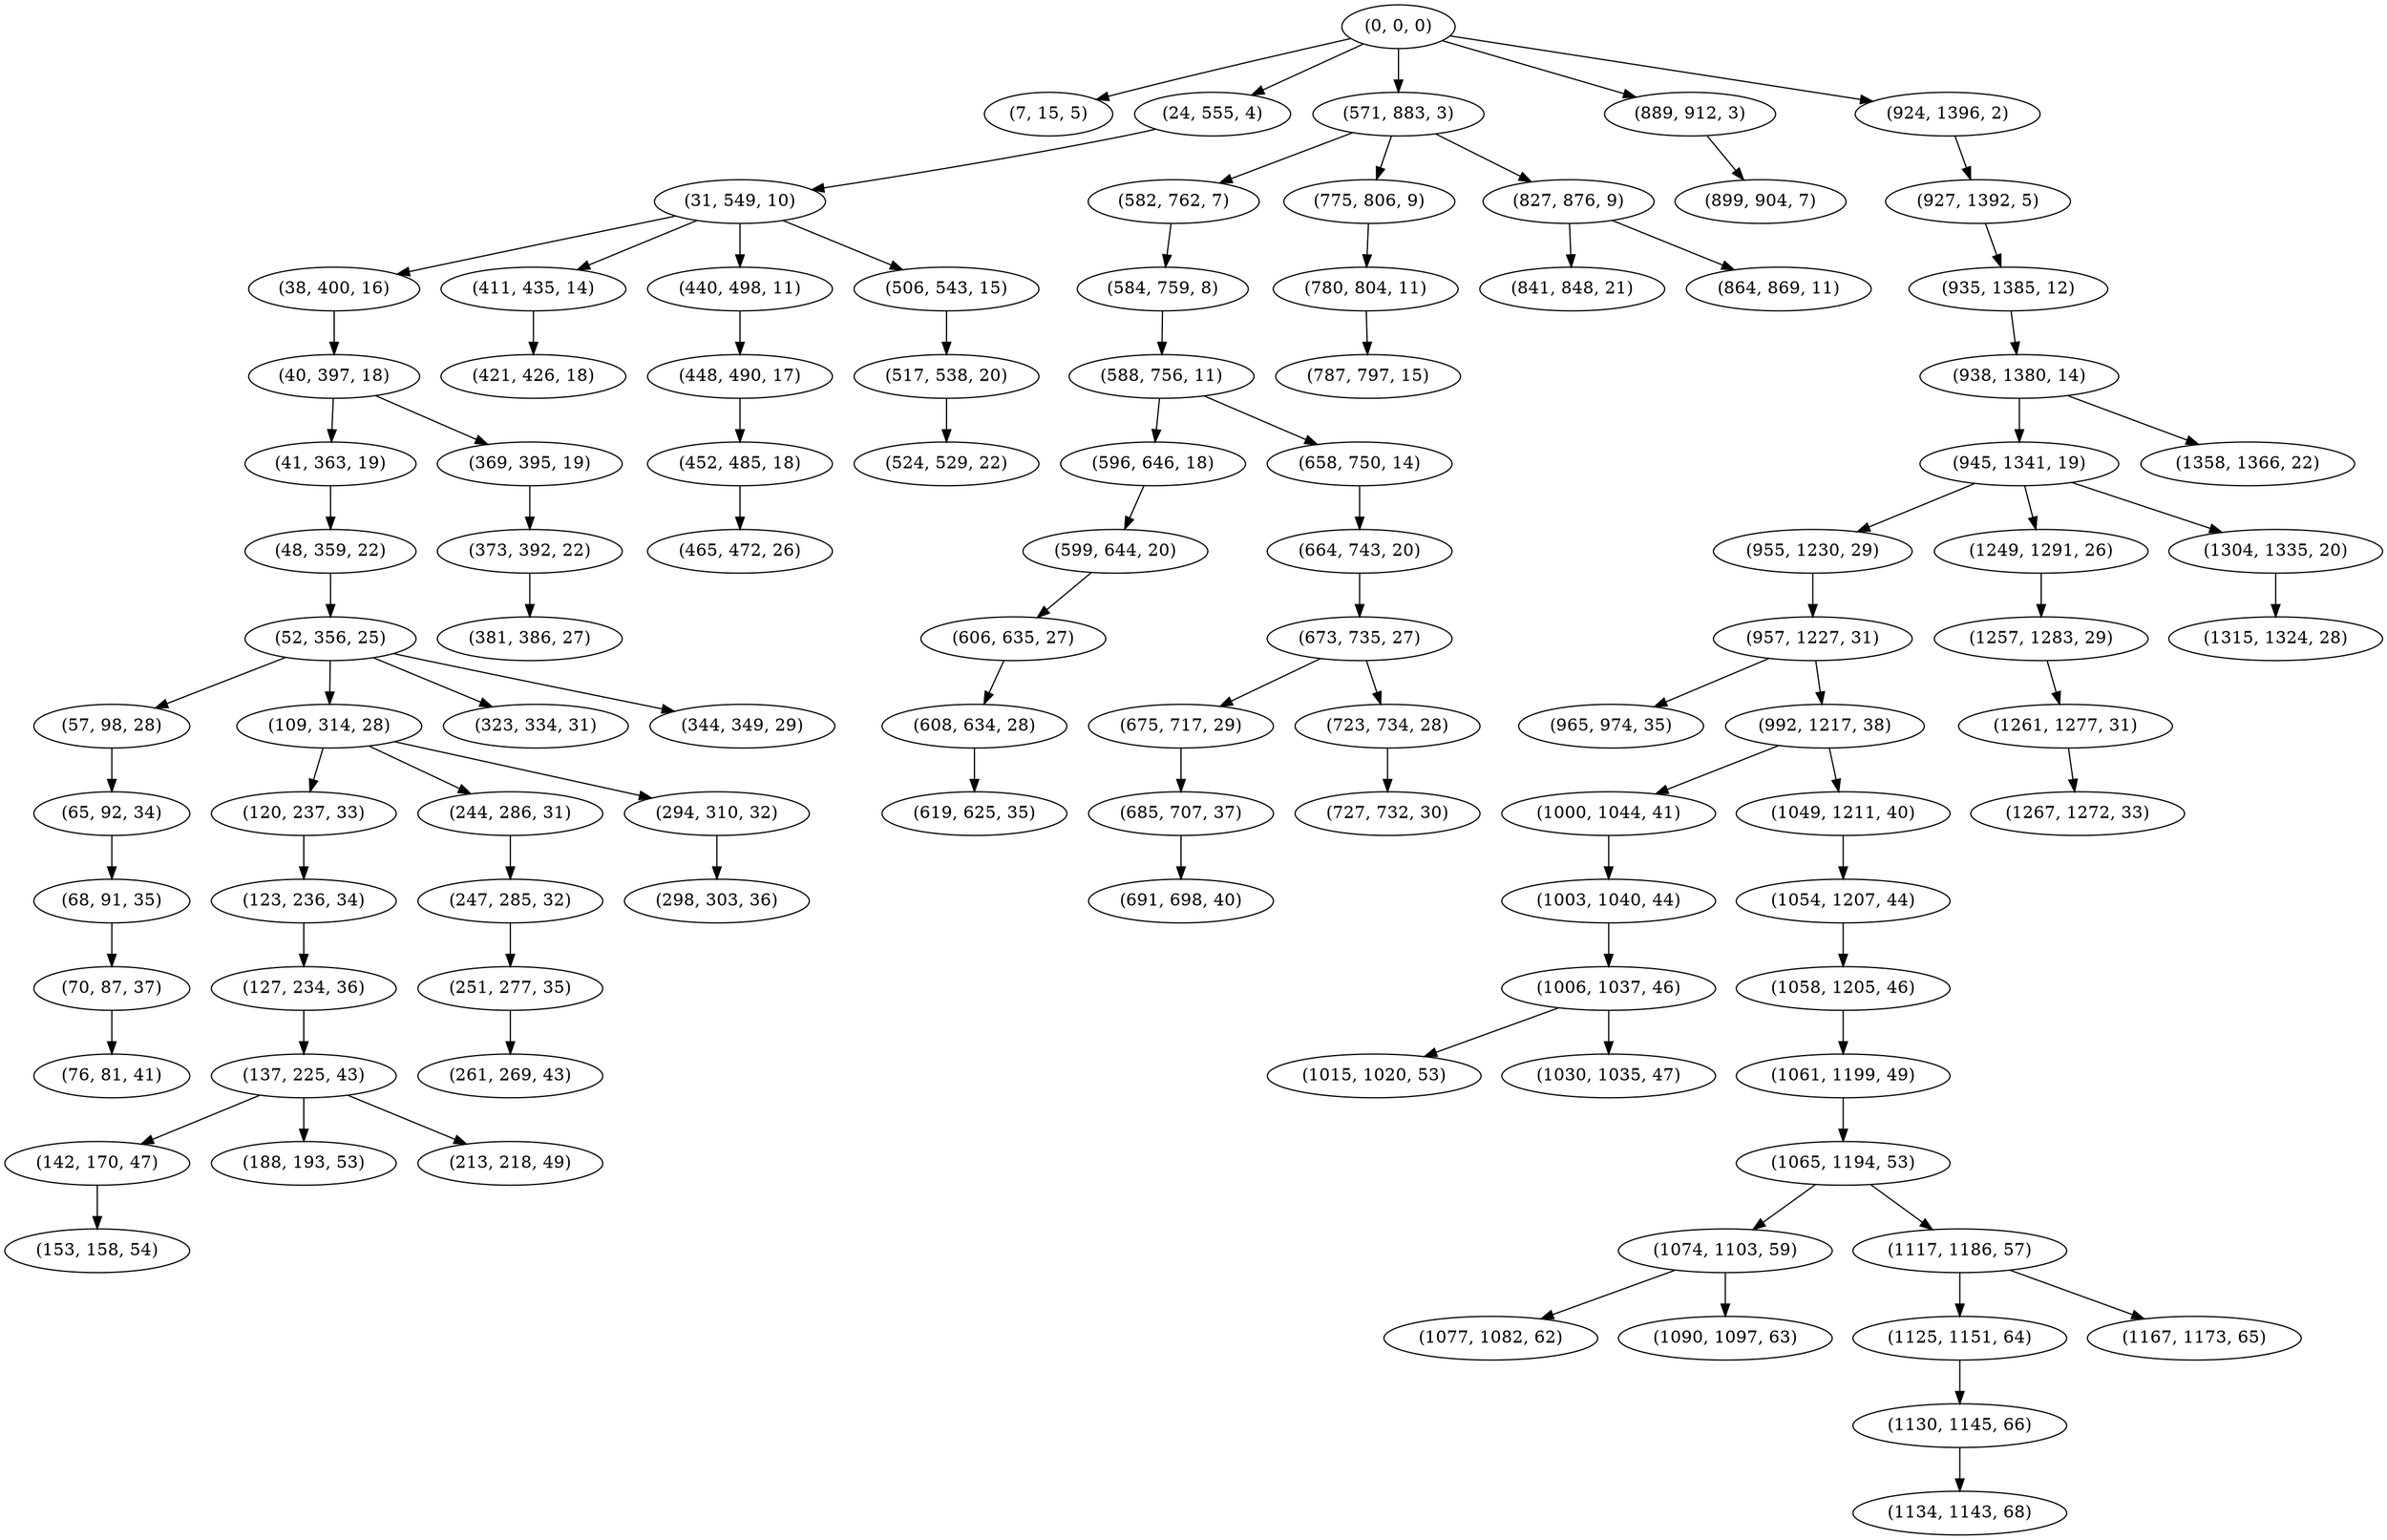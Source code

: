 digraph tree {
    "(0, 0, 0)";
    "(7, 15, 5)";
    "(24, 555, 4)";
    "(31, 549, 10)";
    "(38, 400, 16)";
    "(40, 397, 18)";
    "(41, 363, 19)";
    "(48, 359, 22)";
    "(52, 356, 25)";
    "(57, 98, 28)";
    "(65, 92, 34)";
    "(68, 91, 35)";
    "(70, 87, 37)";
    "(76, 81, 41)";
    "(109, 314, 28)";
    "(120, 237, 33)";
    "(123, 236, 34)";
    "(127, 234, 36)";
    "(137, 225, 43)";
    "(142, 170, 47)";
    "(153, 158, 54)";
    "(188, 193, 53)";
    "(213, 218, 49)";
    "(244, 286, 31)";
    "(247, 285, 32)";
    "(251, 277, 35)";
    "(261, 269, 43)";
    "(294, 310, 32)";
    "(298, 303, 36)";
    "(323, 334, 31)";
    "(344, 349, 29)";
    "(369, 395, 19)";
    "(373, 392, 22)";
    "(381, 386, 27)";
    "(411, 435, 14)";
    "(421, 426, 18)";
    "(440, 498, 11)";
    "(448, 490, 17)";
    "(452, 485, 18)";
    "(465, 472, 26)";
    "(506, 543, 15)";
    "(517, 538, 20)";
    "(524, 529, 22)";
    "(571, 883, 3)";
    "(582, 762, 7)";
    "(584, 759, 8)";
    "(588, 756, 11)";
    "(596, 646, 18)";
    "(599, 644, 20)";
    "(606, 635, 27)";
    "(608, 634, 28)";
    "(619, 625, 35)";
    "(658, 750, 14)";
    "(664, 743, 20)";
    "(673, 735, 27)";
    "(675, 717, 29)";
    "(685, 707, 37)";
    "(691, 698, 40)";
    "(723, 734, 28)";
    "(727, 732, 30)";
    "(775, 806, 9)";
    "(780, 804, 11)";
    "(787, 797, 15)";
    "(827, 876, 9)";
    "(841, 848, 21)";
    "(864, 869, 11)";
    "(889, 912, 3)";
    "(899, 904, 7)";
    "(924, 1396, 2)";
    "(927, 1392, 5)";
    "(935, 1385, 12)";
    "(938, 1380, 14)";
    "(945, 1341, 19)";
    "(955, 1230, 29)";
    "(957, 1227, 31)";
    "(965, 974, 35)";
    "(992, 1217, 38)";
    "(1000, 1044, 41)";
    "(1003, 1040, 44)";
    "(1006, 1037, 46)";
    "(1015, 1020, 53)";
    "(1030, 1035, 47)";
    "(1049, 1211, 40)";
    "(1054, 1207, 44)";
    "(1058, 1205, 46)";
    "(1061, 1199, 49)";
    "(1065, 1194, 53)";
    "(1074, 1103, 59)";
    "(1077, 1082, 62)";
    "(1090, 1097, 63)";
    "(1117, 1186, 57)";
    "(1125, 1151, 64)";
    "(1130, 1145, 66)";
    "(1134, 1143, 68)";
    "(1167, 1173, 65)";
    "(1249, 1291, 26)";
    "(1257, 1283, 29)";
    "(1261, 1277, 31)";
    "(1267, 1272, 33)";
    "(1304, 1335, 20)";
    "(1315, 1324, 28)";
    "(1358, 1366, 22)";
    "(0, 0, 0)" -> "(7, 15, 5)";
    "(0, 0, 0)" -> "(24, 555, 4)";
    "(0, 0, 0)" -> "(571, 883, 3)";
    "(0, 0, 0)" -> "(889, 912, 3)";
    "(0, 0, 0)" -> "(924, 1396, 2)";
    "(24, 555, 4)" -> "(31, 549, 10)";
    "(31, 549, 10)" -> "(38, 400, 16)";
    "(31, 549, 10)" -> "(411, 435, 14)";
    "(31, 549, 10)" -> "(440, 498, 11)";
    "(31, 549, 10)" -> "(506, 543, 15)";
    "(38, 400, 16)" -> "(40, 397, 18)";
    "(40, 397, 18)" -> "(41, 363, 19)";
    "(40, 397, 18)" -> "(369, 395, 19)";
    "(41, 363, 19)" -> "(48, 359, 22)";
    "(48, 359, 22)" -> "(52, 356, 25)";
    "(52, 356, 25)" -> "(57, 98, 28)";
    "(52, 356, 25)" -> "(109, 314, 28)";
    "(52, 356, 25)" -> "(323, 334, 31)";
    "(52, 356, 25)" -> "(344, 349, 29)";
    "(57, 98, 28)" -> "(65, 92, 34)";
    "(65, 92, 34)" -> "(68, 91, 35)";
    "(68, 91, 35)" -> "(70, 87, 37)";
    "(70, 87, 37)" -> "(76, 81, 41)";
    "(109, 314, 28)" -> "(120, 237, 33)";
    "(109, 314, 28)" -> "(244, 286, 31)";
    "(109, 314, 28)" -> "(294, 310, 32)";
    "(120, 237, 33)" -> "(123, 236, 34)";
    "(123, 236, 34)" -> "(127, 234, 36)";
    "(127, 234, 36)" -> "(137, 225, 43)";
    "(137, 225, 43)" -> "(142, 170, 47)";
    "(137, 225, 43)" -> "(188, 193, 53)";
    "(137, 225, 43)" -> "(213, 218, 49)";
    "(142, 170, 47)" -> "(153, 158, 54)";
    "(244, 286, 31)" -> "(247, 285, 32)";
    "(247, 285, 32)" -> "(251, 277, 35)";
    "(251, 277, 35)" -> "(261, 269, 43)";
    "(294, 310, 32)" -> "(298, 303, 36)";
    "(369, 395, 19)" -> "(373, 392, 22)";
    "(373, 392, 22)" -> "(381, 386, 27)";
    "(411, 435, 14)" -> "(421, 426, 18)";
    "(440, 498, 11)" -> "(448, 490, 17)";
    "(448, 490, 17)" -> "(452, 485, 18)";
    "(452, 485, 18)" -> "(465, 472, 26)";
    "(506, 543, 15)" -> "(517, 538, 20)";
    "(517, 538, 20)" -> "(524, 529, 22)";
    "(571, 883, 3)" -> "(582, 762, 7)";
    "(571, 883, 3)" -> "(775, 806, 9)";
    "(571, 883, 3)" -> "(827, 876, 9)";
    "(582, 762, 7)" -> "(584, 759, 8)";
    "(584, 759, 8)" -> "(588, 756, 11)";
    "(588, 756, 11)" -> "(596, 646, 18)";
    "(588, 756, 11)" -> "(658, 750, 14)";
    "(596, 646, 18)" -> "(599, 644, 20)";
    "(599, 644, 20)" -> "(606, 635, 27)";
    "(606, 635, 27)" -> "(608, 634, 28)";
    "(608, 634, 28)" -> "(619, 625, 35)";
    "(658, 750, 14)" -> "(664, 743, 20)";
    "(664, 743, 20)" -> "(673, 735, 27)";
    "(673, 735, 27)" -> "(675, 717, 29)";
    "(673, 735, 27)" -> "(723, 734, 28)";
    "(675, 717, 29)" -> "(685, 707, 37)";
    "(685, 707, 37)" -> "(691, 698, 40)";
    "(723, 734, 28)" -> "(727, 732, 30)";
    "(775, 806, 9)" -> "(780, 804, 11)";
    "(780, 804, 11)" -> "(787, 797, 15)";
    "(827, 876, 9)" -> "(841, 848, 21)";
    "(827, 876, 9)" -> "(864, 869, 11)";
    "(889, 912, 3)" -> "(899, 904, 7)";
    "(924, 1396, 2)" -> "(927, 1392, 5)";
    "(927, 1392, 5)" -> "(935, 1385, 12)";
    "(935, 1385, 12)" -> "(938, 1380, 14)";
    "(938, 1380, 14)" -> "(945, 1341, 19)";
    "(938, 1380, 14)" -> "(1358, 1366, 22)";
    "(945, 1341, 19)" -> "(955, 1230, 29)";
    "(945, 1341, 19)" -> "(1249, 1291, 26)";
    "(945, 1341, 19)" -> "(1304, 1335, 20)";
    "(955, 1230, 29)" -> "(957, 1227, 31)";
    "(957, 1227, 31)" -> "(965, 974, 35)";
    "(957, 1227, 31)" -> "(992, 1217, 38)";
    "(992, 1217, 38)" -> "(1000, 1044, 41)";
    "(992, 1217, 38)" -> "(1049, 1211, 40)";
    "(1000, 1044, 41)" -> "(1003, 1040, 44)";
    "(1003, 1040, 44)" -> "(1006, 1037, 46)";
    "(1006, 1037, 46)" -> "(1015, 1020, 53)";
    "(1006, 1037, 46)" -> "(1030, 1035, 47)";
    "(1049, 1211, 40)" -> "(1054, 1207, 44)";
    "(1054, 1207, 44)" -> "(1058, 1205, 46)";
    "(1058, 1205, 46)" -> "(1061, 1199, 49)";
    "(1061, 1199, 49)" -> "(1065, 1194, 53)";
    "(1065, 1194, 53)" -> "(1074, 1103, 59)";
    "(1065, 1194, 53)" -> "(1117, 1186, 57)";
    "(1074, 1103, 59)" -> "(1077, 1082, 62)";
    "(1074, 1103, 59)" -> "(1090, 1097, 63)";
    "(1117, 1186, 57)" -> "(1125, 1151, 64)";
    "(1117, 1186, 57)" -> "(1167, 1173, 65)";
    "(1125, 1151, 64)" -> "(1130, 1145, 66)";
    "(1130, 1145, 66)" -> "(1134, 1143, 68)";
    "(1249, 1291, 26)" -> "(1257, 1283, 29)";
    "(1257, 1283, 29)" -> "(1261, 1277, 31)";
    "(1261, 1277, 31)" -> "(1267, 1272, 33)";
    "(1304, 1335, 20)" -> "(1315, 1324, 28)";
}
